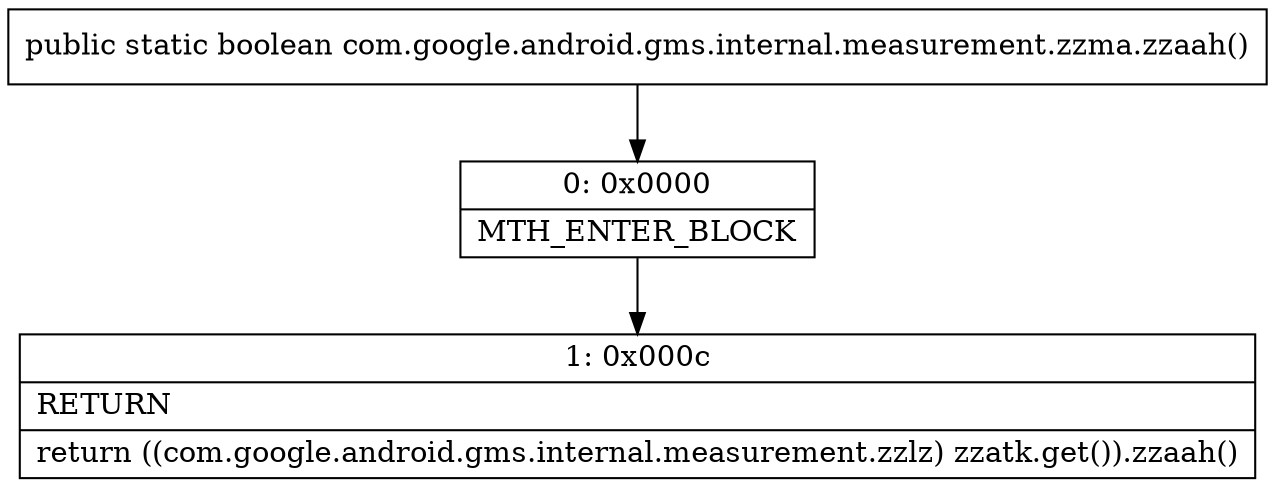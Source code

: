 digraph "CFG forcom.google.android.gms.internal.measurement.zzma.zzaah()Z" {
Node_0 [shape=record,label="{0\:\ 0x0000|MTH_ENTER_BLOCK\l}"];
Node_1 [shape=record,label="{1\:\ 0x000c|RETURN\l|return ((com.google.android.gms.internal.measurement.zzlz) zzatk.get()).zzaah()\l}"];
MethodNode[shape=record,label="{public static boolean com.google.android.gms.internal.measurement.zzma.zzaah() }"];
MethodNode -> Node_0;
Node_0 -> Node_1;
}

